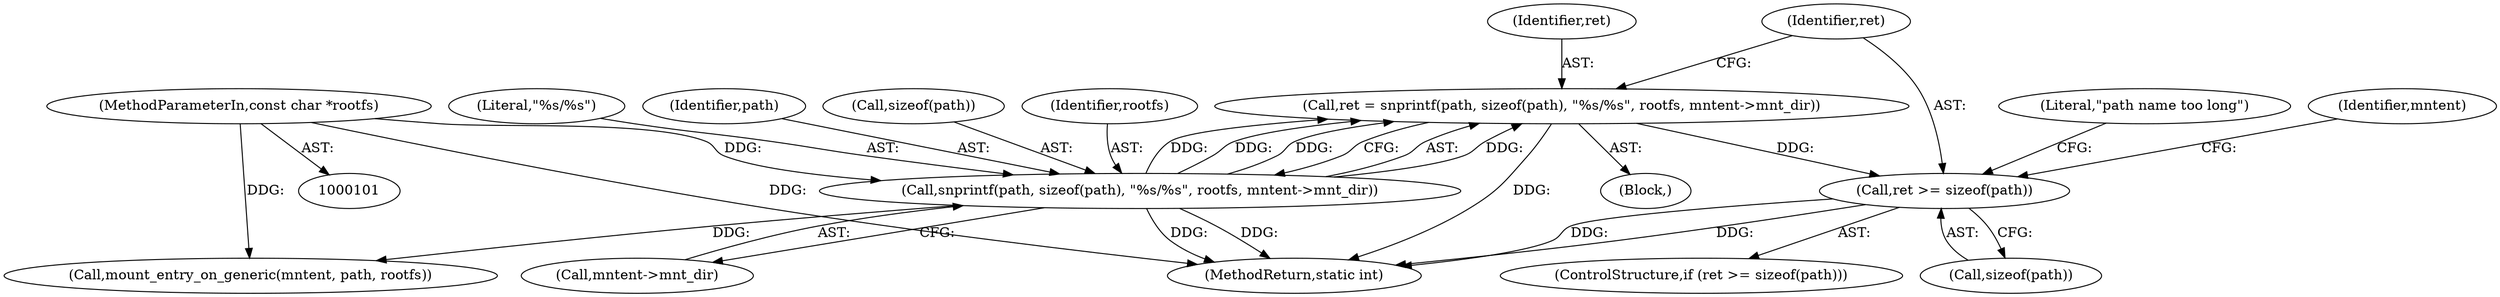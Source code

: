 digraph "0_lxc_592fd47a6245508b79fe6ac819fe6d3b2c1289be_8@API" {
"1000119" [label="(Call,ret >= sizeof(path))"];
"1000107" [label="(Call,ret = snprintf(path, sizeof(path), \"%s/%s\", rootfs, mntent->mnt_dir))"];
"1000109" [label="(Call,snprintf(path, sizeof(path), \"%s/%s\", rootfs, mntent->mnt_dir))"];
"1000103" [label="(MethodParameterIn,const char *rootfs)"];
"1000107" [label="(Call,ret = snprintf(path, sizeof(path), \"%s/%s\", rootfs, mntent->mnt_dir))"];
"1000134" [label="(MethodReturn,static int)"];
"1000114" [label="(Identifier,rootfs)"];
"1000113" [label="(Literal,\"%s/%s\")"];
"1000104" [label="(Block,)"];
"1000119" [label="(Call,ret >= sizeof(path))"];
"1000130" [label="(Call,mount_entry_on_generic(mntent, path, rootfs))"];
"1000115" [label="(Call,mntent->mnt_dir)"];
"1000121" [label="(Call,sizeof(path))"];
"1000110" [label="(Identifier,path)"];
"1000111" [label="(Call,sizeof(path))"];
"1000108" [label="(Identifier,ret)"];
"1000125" [label="(Literal,\"path name too long\")"];
"1000109" [label="(Call,snprintf(path, sizeof(path), \"%s/%s\", rootfs, mntent->mnt_dir))"];
"1000103" [label="(MethodParameterIn,const char *rootfs)"];
"1000118" [label="(ControlStructure,if (ret >= sizeof(path)))"];
"1000120" [label="(Identifier,ret)"];
"1000131" [label="(Identifier,mntent)"];
"1000119" -> "1000118"  [label="AST: "];
"1000119" -> "1000121"  [label="CFG: "];
"1000120" -> "1000119"  [label="AST: "];
"1000121" -> "1000119"  [label="AST: "];
"1000125" -> "1000119"  [label="CFG: "];
"1000131" -> "1000119"  [label="CFG: "];
"1000119" -> "1000134"  [label="DDG: "];
"1000119" -> "1000134"  [label="DDG: "];
"1000107" -> "1000119"  [label="DDG: "];
"1000107" -> "1000104"  [label="AST: "];
"1000107" -> "1000109"  [label="CFG: "];
"1000108" -> "1000107"  [label="AST: "];
"1000109" -> "1000107"  [label="AST: "];
"1000120" -> "1000107"  [label="CFG: "];
"1000107" -> "1000134"  [label="DDG: "];
"1000109" -> "1000107"  [label="DDG: "];
"1000109" -> "1000107"  [label="DDG: "];
"1000109" -> "1000107"  [label="DDG: "];
"1000109" -> "1000107"  [label="DDG: "];
"1000109" -> "1000115"  [label="CFG: "];
"1000110" -> "1000109"  [label="AST: "];
"1000111" -> "1000109"  [label="AST: "];
"1000113" -> "1000109"  [label="AST: "];
"1000114" -> "1000109"  [label="AST: "];
"1000115" -> "1000109"  [label="AST: "];
"1000109" -> "1000134"  [label="DDG: "];
"1000109" -> "1000134"  [label="DDG: "];
"1000103" -> "1000109"  [label="DDG: "];
"1000109" -> "1000130"  [label="DDG: "];
"1000103" -> "1000101"  [label="AST: "];
"1000103" -> "1000134"  [label="DDG: "];
"1000103" -> "1000130"  [label="DDG: "];
}

